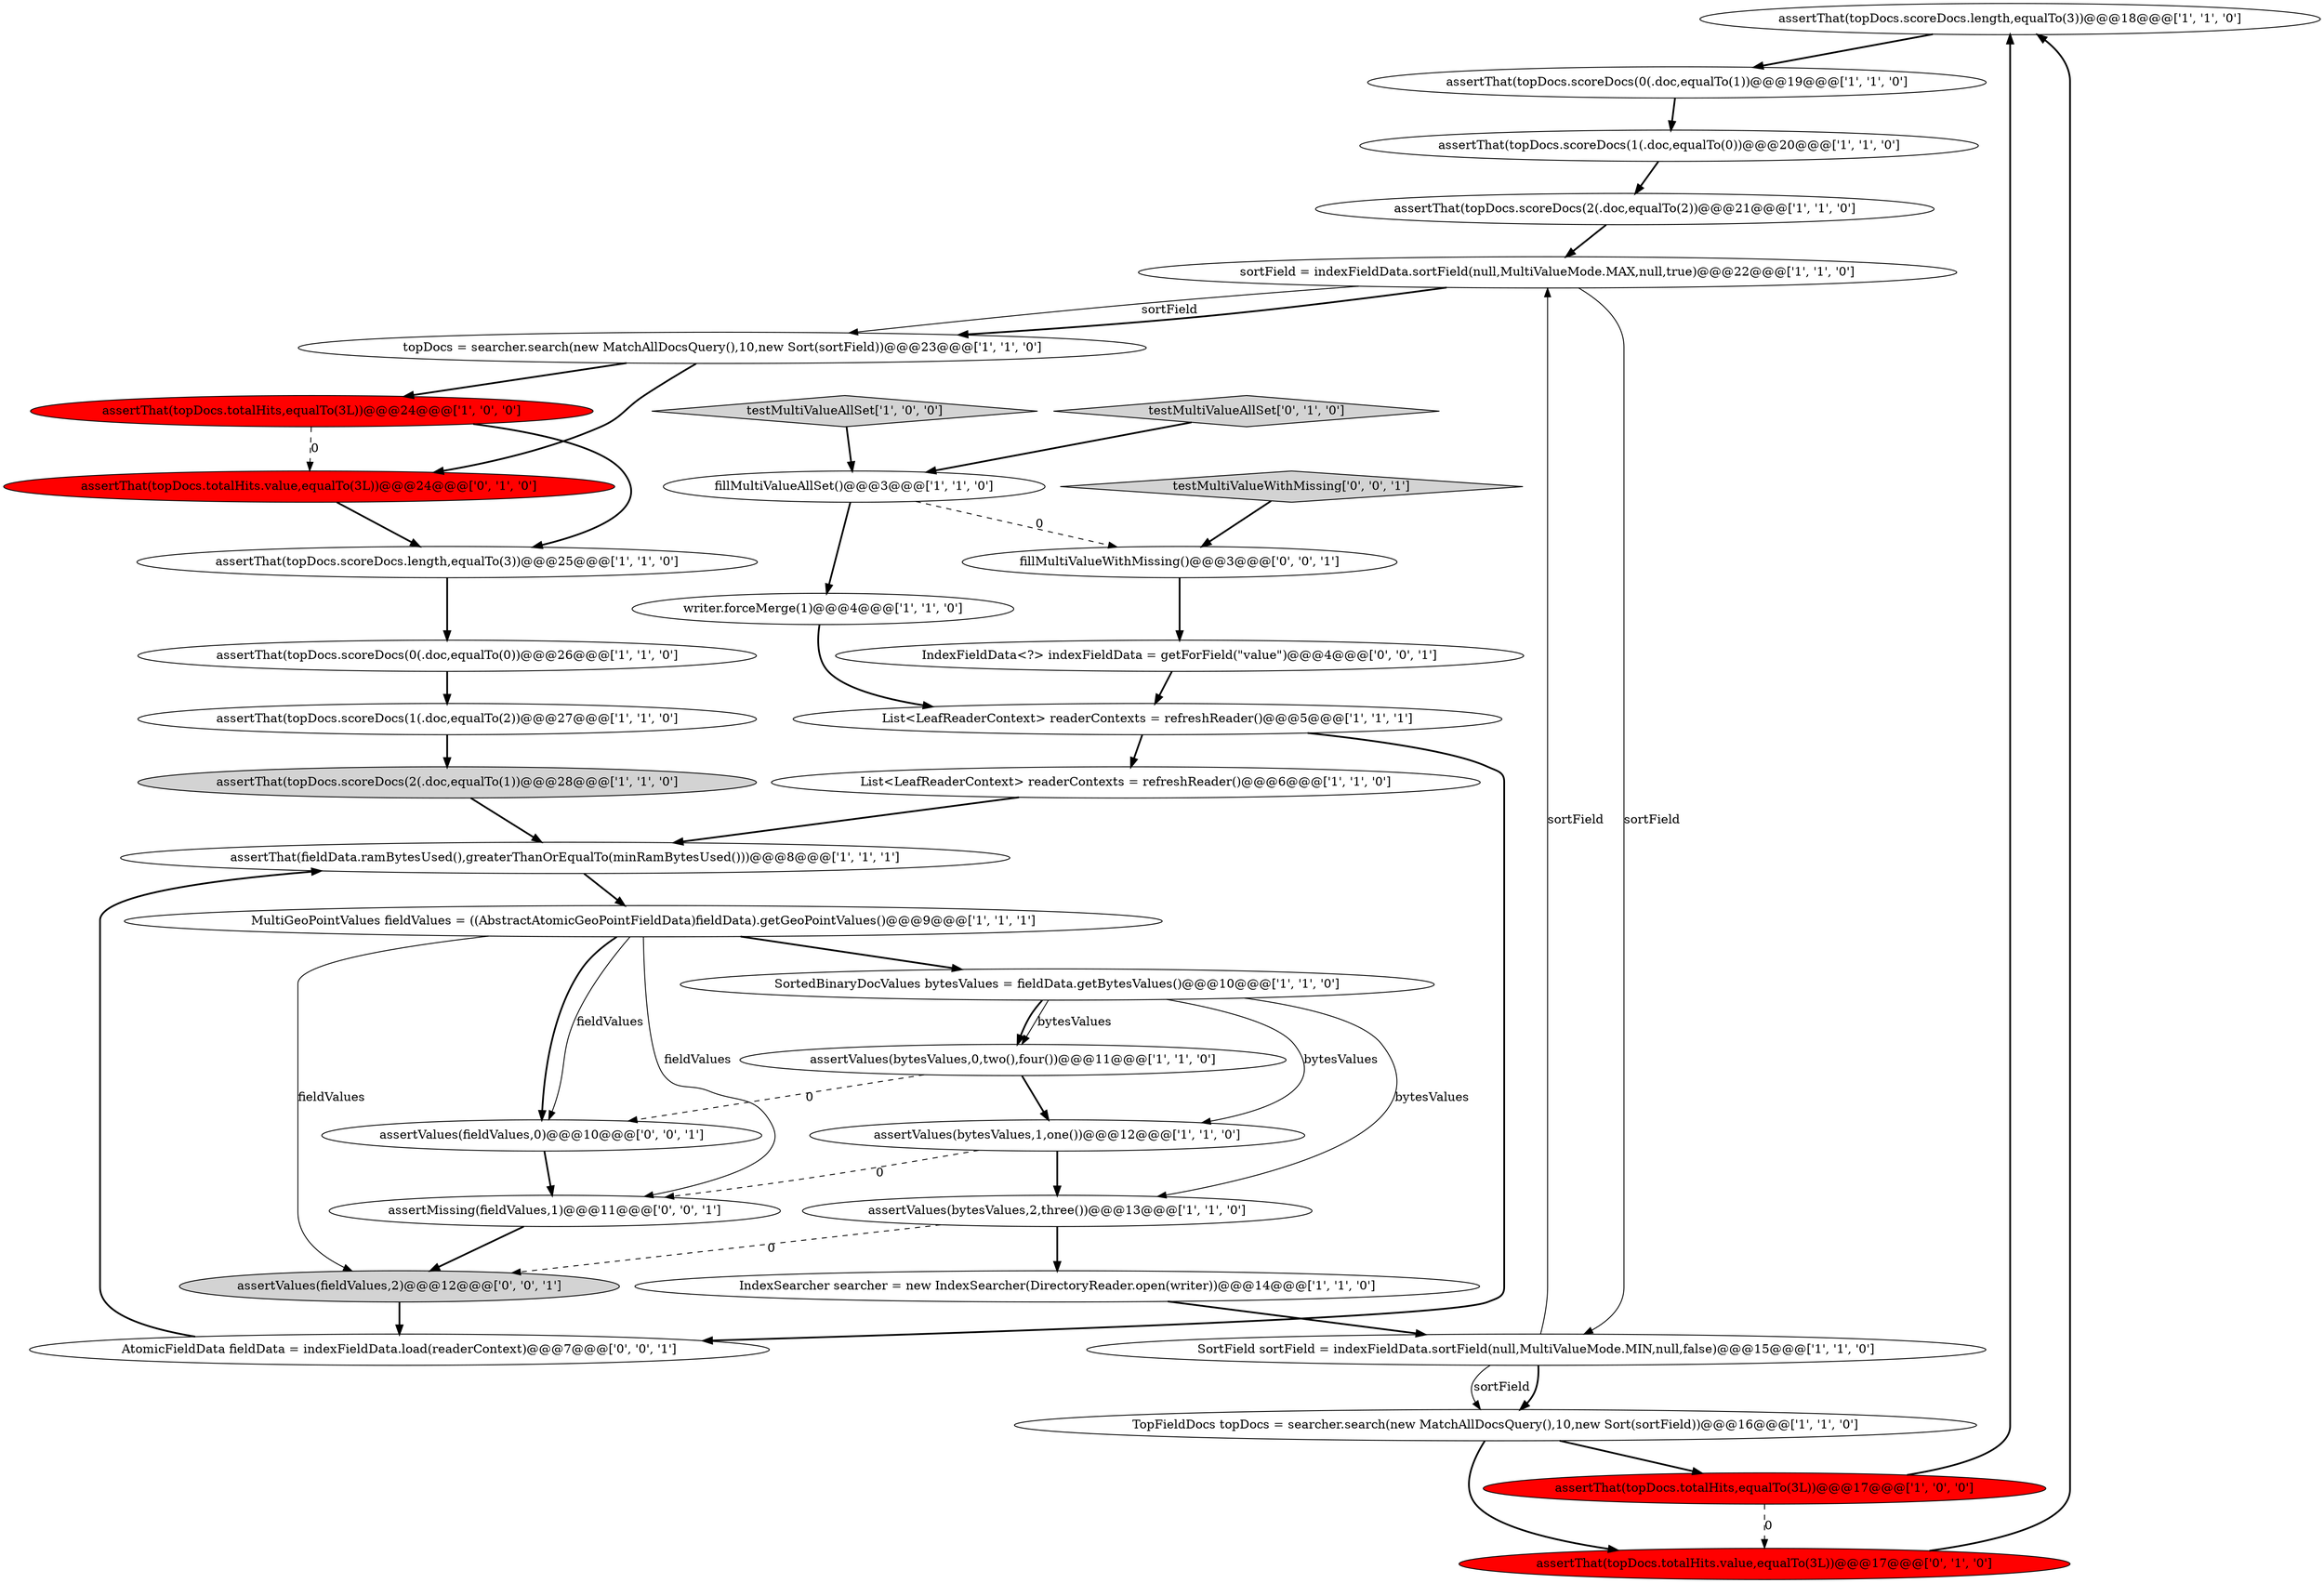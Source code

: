 digraph {
19 [style = filled, label = "assertThat(topDocs.scoreDocs.length,equalTo(3))@@@18@@@['1', '1', '0']", fillcolor = white, shape = ellipse image = "AAA0AAABBB1BBB"];
26 [style = filled, label = "assertThat(topDocs.totalHits.value,equalTo(3L))@@@17@@@['0', '1', '0']", fillcolor = red, shape = ellipse image = "AAA1AAABBB2BBB"];
6 [style = filled, label = "assertThat(topDocs.scoreDocs.length,equalTo(3))@@@25@@@['1', '1', '0']", fillcolor = white, shape = ellipse image = "AAA0AAABBB1BBB"];
17 [style = filled, label = "TopFieldDocs topDocs = searcher.search(new MatchAllDocsQuery(),10,new Sort(sortField))@@@16@@@['1', '1', '0']", fillcolor = white, shape = ellipse image = "AAA0AAABBB1BBB"];
21 [style = filled, label = "List<LeafReaderContext> readerContexts = refreshReader()@@@5@@@['1', '1', '1']", fillcolor = white, shape = ellipse image = "AAA0AAABBB1BBB"];
10 [style = filled, label = "topDocs = searcher.search(new MatchAllDocsQuery(),10,new Sort(sortField))@@@23@@@['1', '1', '0']", fillcolor = white, shape = ellipse image = "AAA0AAABBB1BBB"];
12 [style = filled, label = "writer.forceMerge(1)@@@4@@@['1', '1', '0']", fillcolor = white, shape = ellipse image = "AAA0AAABBB1BBB"];
24 [style = filled, label = "assertThat(topDocs.scoreDocs(1(.doc,equalTo(0))@@@20@@@['1', '1', '0']", fillcolor = white, shape = ellipse image = "AAA0AAABBB1BBB"];
25 [style = filled, label = "assertValues(bytesValues,2,three())@@@13@@@['1', '1', '0']", fillcolor = white, shape = ellipse image = "AAA0AAABBB1BBB"];
3 [style = filled, label = "List<LeafReaderContext> readerContexts = refreshReader()@@@6@@@['1', '1', '0']", fillcolor = white, shape = ellipse image = "AAA0AAABBB1BBB"];
23 [style = filled, label = "assertThat(topDocs.scoreDocs(2(.doc,equalTo(1))@@@28@@@['1', '1', '0']", fillcolor = lightgray, shape = ellipse image = "AAA0AAABBB1BBB"];
9 [style = filled, label = "assertThat(topDocs.totalHits,equalTo(3L))@@@24@@@['1', '0', '0']", fillcolor = red, shape = ellipse image = "AAA1AAABBB1BBB"];
22 [style = filled, label = "SortedBinaryDocValues bytesValues = fieldData.getBytesValues()@@@10@@@['1', '1', '0']", fillcolor = white, shape = ellipse image = "AAA0AAABBB1BBB"];
20 [style = filled, label = "assertThat(topDocs.scoreDocs(0(.doc,equalTo(0))@@@26@@@['1', '1', '0']", fillcolor = white, shape = ellipse image = "AAA0AAABBB1BBB"];
4 [style = filled, label = "sortField = indexFieldData.sortField(null,MultiValueMode.MAX,null,true)@@@22@@@['1', '1', '0']", fillcolor = white, shape = ellipse image = "AAA0AAABBB1BBB"];
35 [style = filled, label = "fillMultiValueWithMissing()@@@3@@@['0', '0', '1']", fillcolor = white, shape = ellipse image = "AAA0AAABBB3BBB"];
30 [style = filled, label = "AtomicFieldData fieldData = indexFieldData.load(readerContext)@@@7@@@['0', '0', '1']", fillcolor = white, shape = ellipse image = "AAA0AAABBB3BBB"];
29 [style = filled, label = "testMultiValueWithMissing['0', '0', '1']", fillcolor = lightgray, shape = diamond image = "AAA0AAABBB3BBB"];
31 [style = filled, label = "IndexFieldData<?> indexFieldData = getForField(\"value\")@@@4@@@['0', '0', '1']", fillcolor = white, shape = ellipse image = "AAA0AAABBB3BBB"];
28 [style = filled, label = "assertThat(topDocs.totalHits.value,equalTo(3L))@@@24@@@['0', '1', '0']", fillcolor = red, shape = ellipse image = "AAA1AAABBB2BBB"];
11 [style = filled, label = "assertThat(topDocs.totalHits,equalTo(3L))@@@17@@@['1', '0', '0']", fillcolor = red, shape = ellipse image = "AAA1AAABBB1BBB"];
15 [style = filled, label = "assertValues(bytesValues,0,two(),four())@@@11@@@['1', '1', '0']", fillcolor = white, shape = ellipse image = "AAA0AAABBB1BBB"];
16 [style = filled, label = "assertValues(bytesValues,1,one())@@@12@@@['1', '1', '0']", fillcolor = white, shape = ellipse image = "AAA0AAABBB1BBB"];
27 [style = filled, label = "testMultiValueAllSet['0', '1', '0']", fillcolor = lightgray, shape = diamond image = "AAA0AAABBB2BBB"];
13 [style = filled, label = "MultiGeoPointValues fieldValues = ((AbstractAtomicGeoPointFieldData)fieldData).getGeoPointValues()@@@9@@@['1', '1', '1']", fillcolor = white, shape = ellipse image = "AAA0AAABBB1BBB"];
1 [style = filled, label = "IndexSearcher searcher = new IndexSearcher(DirectoryReader.open(writer))@@@14@@@['1', '1', '0']", fillcolor = white, shape = ellipse image = "AAA0AAABBB1BBB"];
14 [style = filled, label = "testMultiValueAllSet['1', '0', '0']", fillcolor = lightgray, shape = diamond image = "AAA0AAABBB1BBB"];
34 [style = filled, label = "assertMissing(fieldValues,1)@@@11@@@['0', '0', '1']", fillcolor = white, shape = ellipse image = "AAA0AAABBB3BBB"];
18 [style = filled, label = "SortField sortField = indexFieldData.sortField(null,MultiValueMode.MIN,null,false)@@@15@@@['1', '1', '0']", fillcolor = white, shape = ellipse image = "AAA0AAABBB1BBB"];
33 [style = filled, label = "assertValues(fieldValues,0)@@@10@@@['0', '0', '1']", fillcolor = white, shape = ellipse image = "AAA0AAABBB3BBB"];
7 [style = filled, label = "assertThat(topDocs.scoreDocs(0(.doc,equalTo(1))@@@19@@@['1', '1', '0']", fillcolor = white, shape = ellipse image = "AAA0AAABBB1BBB"];
32 [style = filled, label = "assertValues(fieldValues,2)@@@12@@@['0', '0', '1']", fillcolor = lightgray, shape = ellipse image = "AAA0AAABBB3BBB"];
8 [style = filled, label = "assertThat(topDocs.scoreDocs(2(.doc,equalTo(2))@@@21@@@['1', '1', '0']", fillcolor = white, shape = ellipse image = "AAA0AAABBB1BBB"];
5 [style = filled, label = "fillMultiValueAllSet()@@@3@@@['1', '1', '0']", fillcolor = white, shape = ellipse image = "AAA0AAABBB1BBB"];
2 [style = filled, label = "assertThat(topDocs.scoreDocs(1(.doc,equalTo(2))@@@27@@@['1', '1', '0']", fillcolor = white, shape = ellipse image = "AAA0AAABBB1BBB"];
0 [style = filled, label = "assertThat(fieldData.ramBytesUsed(),greaterThanOrEqualTo(minRamBytesUsed()))@@@8@@@['1', '1', '1']", fillcolor = white, shape = ellipse image = "AAA0AAABBB1BBB"];
4->10 [style = bold, label=""];
35->31 [style = bold, label=""];
18->4 [style = solid, label="sortField"];
17->26 [style = bold, label=""];
25->1 [style = bold, label=""];
22->15 [style = bold, label=""];
10->28 [style = bold, label=""];
28->6 [style = bold, label=""];
13->33 [style = solid, label="fieldValues"];
0->13 [style = bold, label=""];
25->32 [style = dashed, label="0"];
12->21 [style = bold, label=""];
11->26 [style = dashed, label="0"];
9->28 [style = dashed, label="0"];
22->16 [style = solid, label="bytesValues"];
18->17 [style = bold, label=""];
16->25 [style = bold, label=""];
1->18 [style = bold, label=""];
31->21 [style = bold, label=""];
21->30 [style = bold, label=""];
11->19 [style = bold, label=""];
26->19 [style = bold, label=""];
15->16 [style = bold, label=""];
32->30 [style = bold, label=""];
23->0 [style = bold, label=""];
18->17 [style = solid, label="sortField"];
3->0 [style = bold, label=""];
9->6 [style = bold, label=""];
22->15 [style = solid, label="bytesValues"];
20->2 [style = bold, label=""];
22->25 [style = solid, label="bytesValues"];
6->20 [style = bold, label=""];
2->23 [style = bold, label=""];
16->34 [style = dashed, label="0"];
7->24 [style = bold, label=""];
13->32 [style = solid, label="fieldValues"];
5->35 [style = dashed, label="0"];
5->12 [style = bold, label=""];
15->33 [style = dashed, label="0"];
4->10 [style = solid, label="sortField"];
34->32 [style = bold, label=""];
13->34 [style = solid, label="fieldValues"];
10->9 [style = bold, label=""];
30->0 [style = bold, label=""];
13->22 [style = bold, label=""];
29->35 [style = bold, label=""];
8->4 [style = bold, label=""];
24->8 [style = bold, label=""];
27->5 [style = bold, label=""];
13->33 [style = bold, label=""];
33->34 [style = bold, label=""];
19->7 [style = bold, label=""];
4->18 [style = solid, label="sortField"];
21->3 [style = bold, label=""];
14->5 [style = bold, label=""];
17->11 [style = bold, label=""];
}

